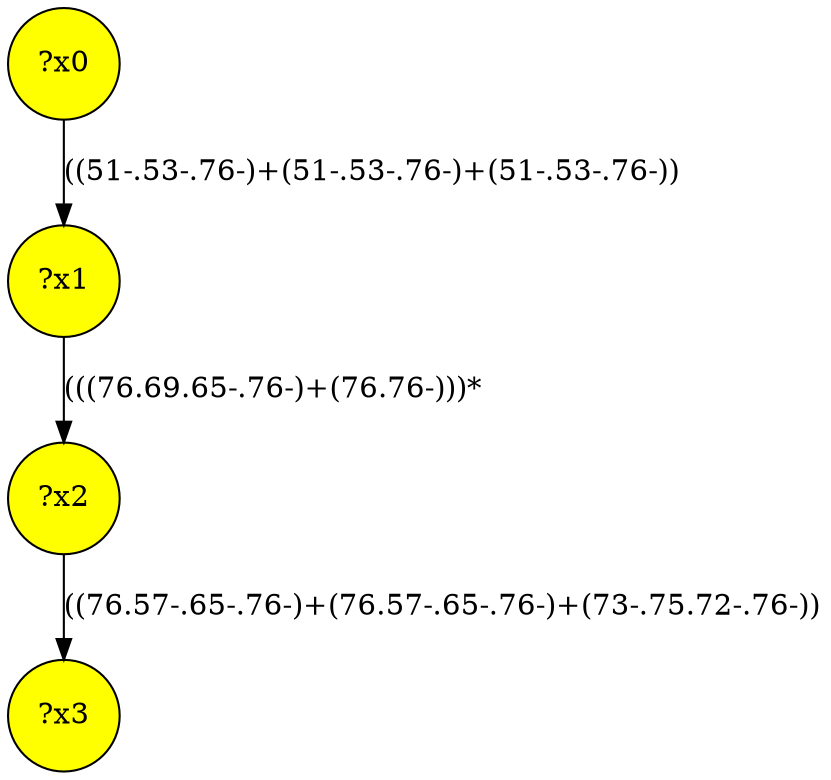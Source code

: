 digraph g {
	x0 [fillcolor="yellow", style="filled," shape=circle, label="?x0"];
	x3 [fillcolor="yellow", style="filled," shape=circle, label="?x3"];
	x2 [fillcolor="yellow", style="filled," shape=circle, label="?x2"];
	x1 [fillcolor="yellow", style="filled," shape=circle, label="?x1"];
	x0 -> x1 [label="((51-.53-.76-)+(51-.53-.76-)+(51-.53-.76-))"];
	x1 -> x2 [label="(((76.69.65-.76-)+(76.76-)))*"];
	x2 -> x3 [label="((76.57-.65-.76-)+(76.57-.65-.76-)+(73-.75.72-.76-))"];
}
